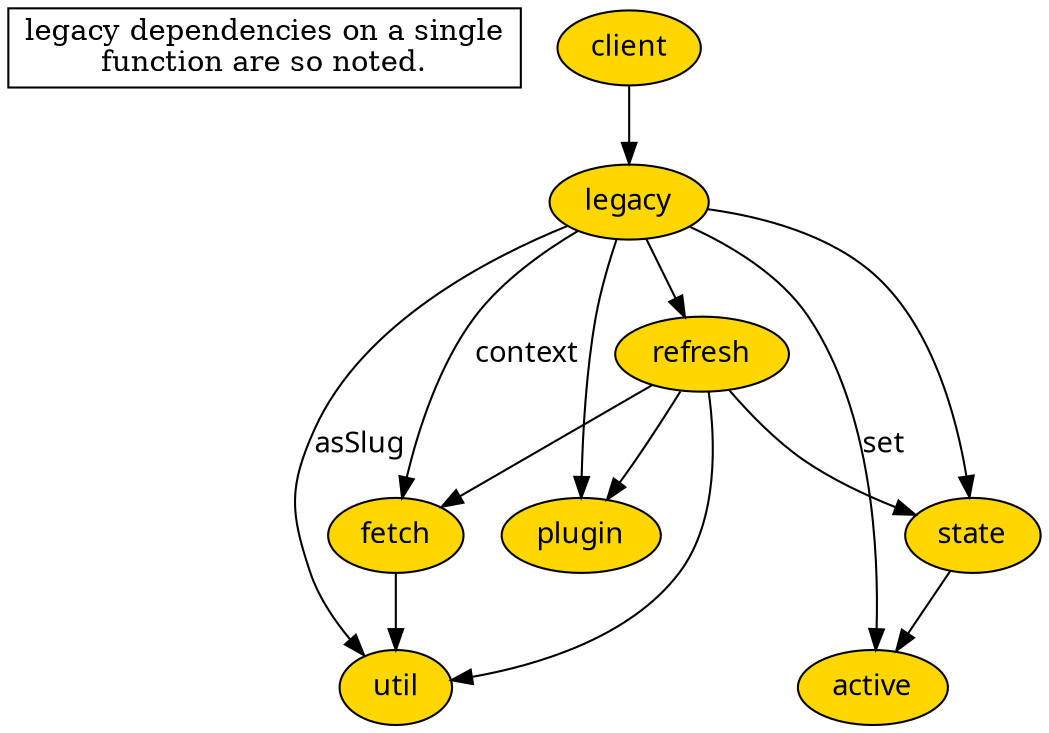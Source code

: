 # Graphviz diagram of client-side require dependencies
# http://www.graphviz.org/

digraph require {
	"legacy dependencies on a single\nfunction are so noted." [shape=box]
	node [fillcolor=gold, style=filled, fontname="Monaco"]
	edge [fontname="Monaco"]

	client -> legacy;

	fetch -> util;

	legacy -> util [label = asSlug];
	legacy -> fetch [label = context];
	legacy -> plugin;
	legacy -> state;
	legacy -> active [label = set];
	legacy -> refresh;

	refresh -> util;
	refresh -> fetch;
	refresh -> plugin;
	refresh -> state;

	state -> active;
}
